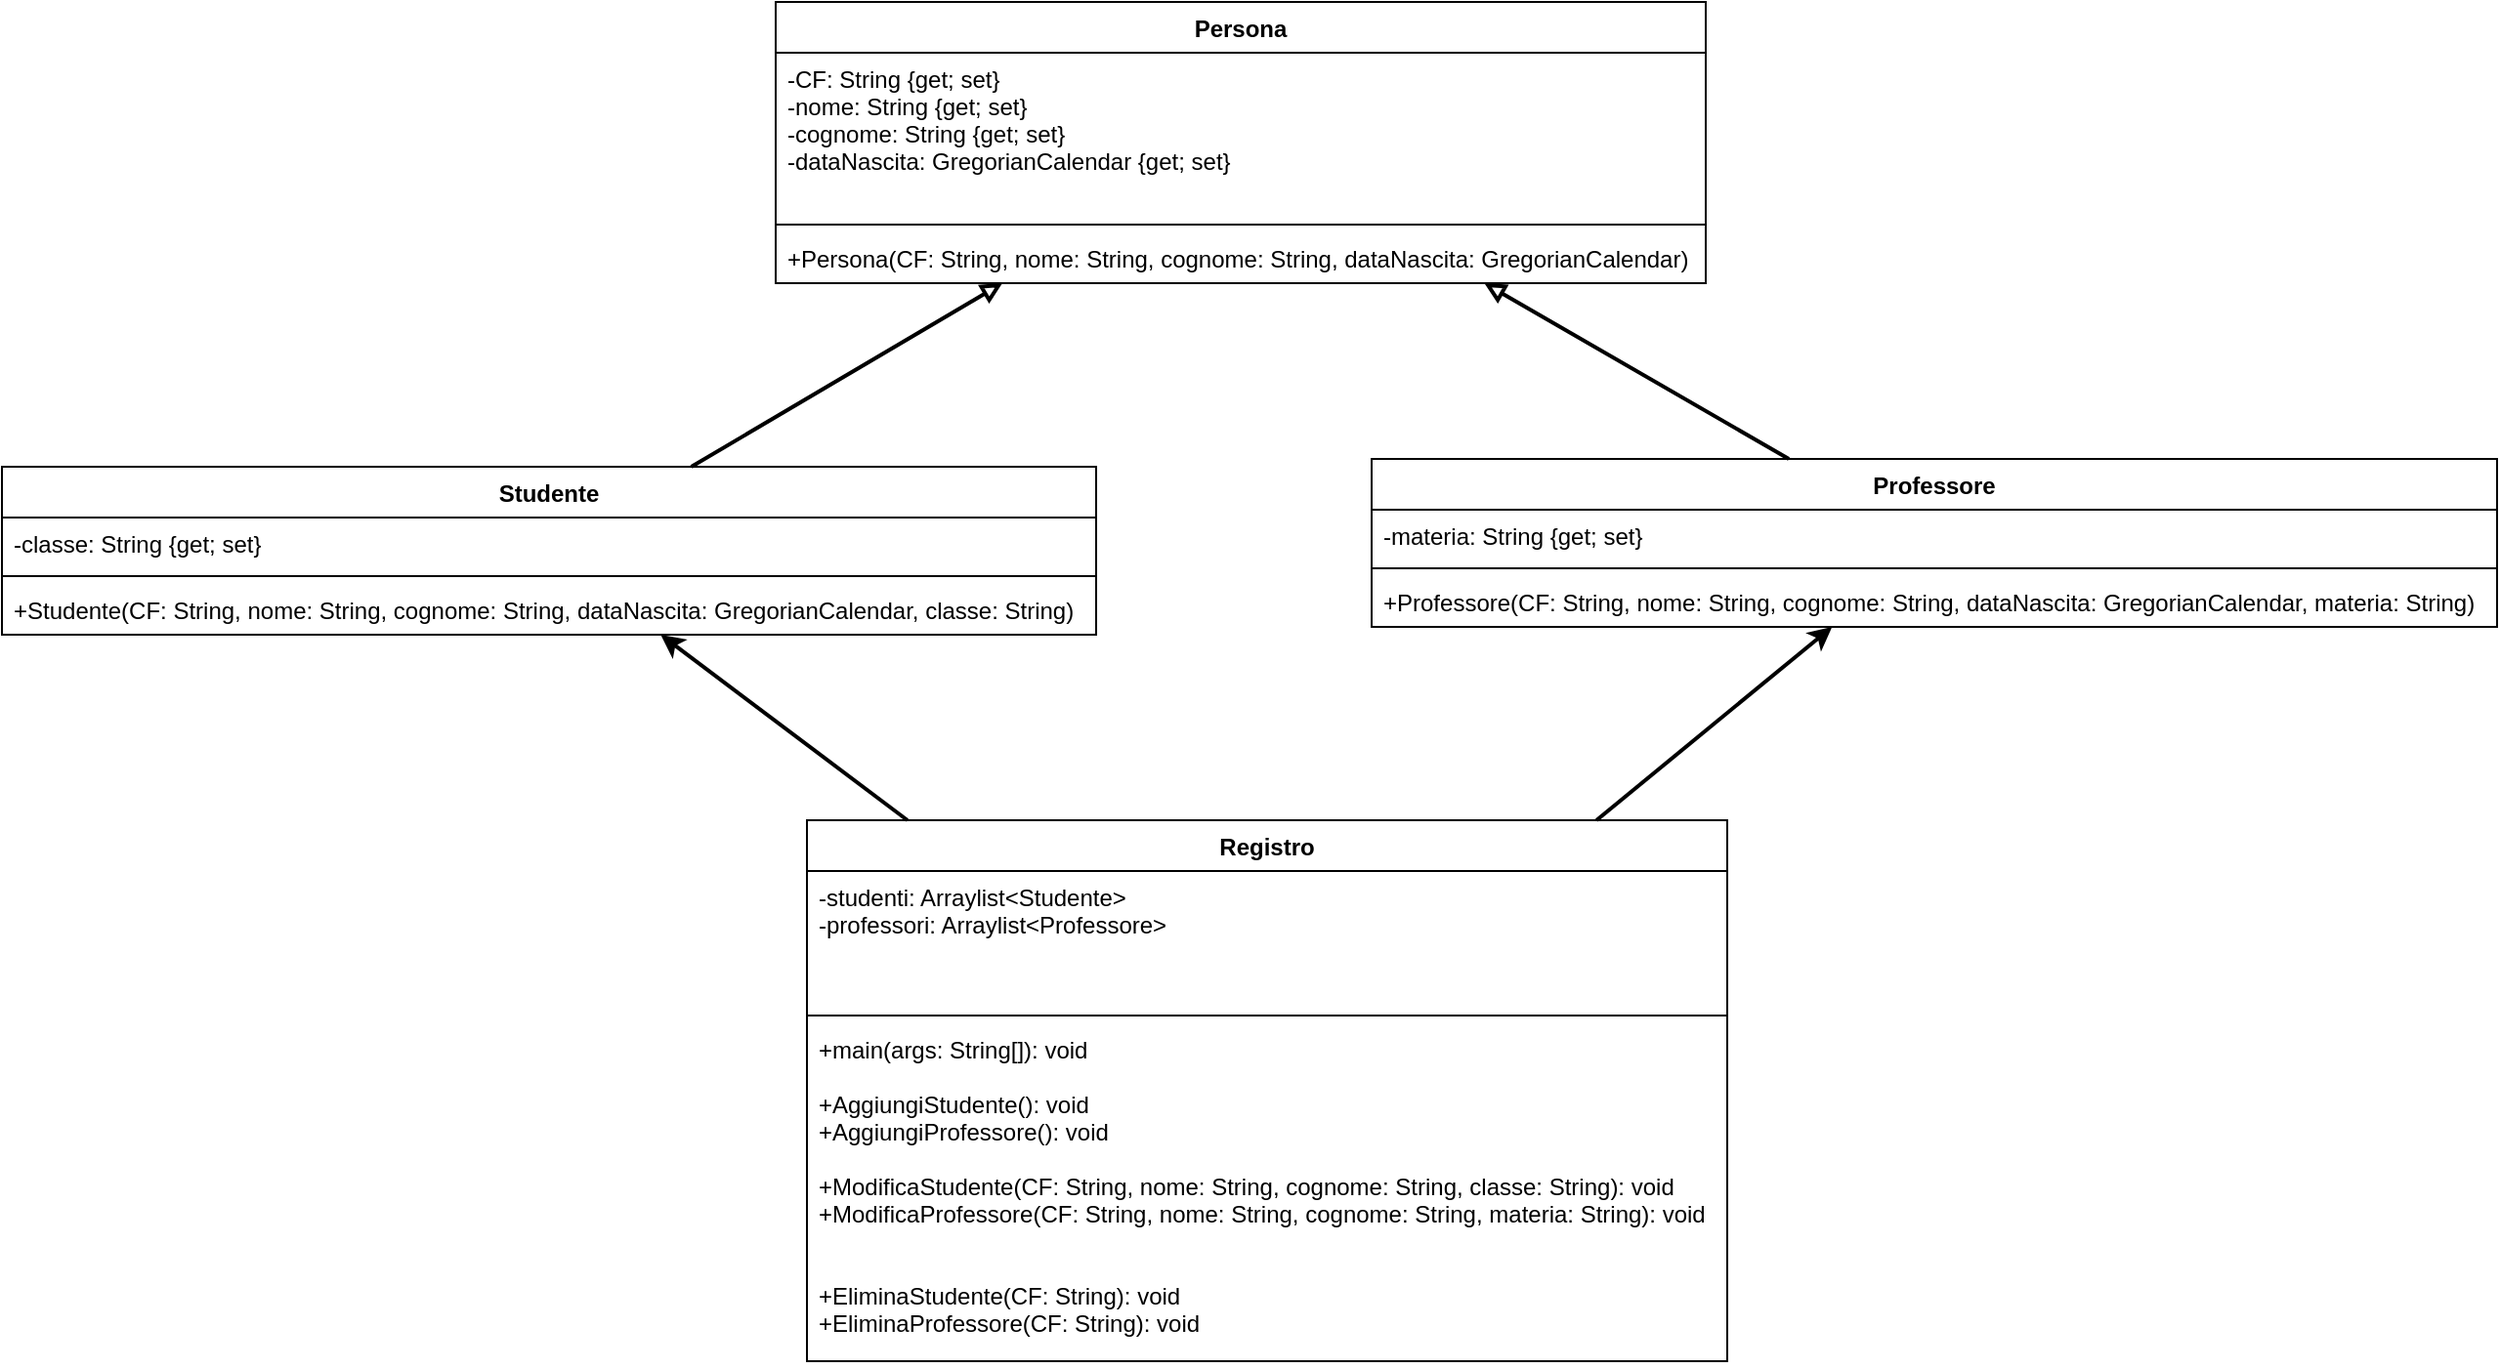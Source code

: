 <mxfile>
    <diagram id="C5RBs43oDa-KdzZeNtuy" name="Page-1">
        <mxGraphModel dx="2103" dy="1168" grid="0" gridSize="10" guides="1" tooltips="1" connect="1" arrows="1" fold="1" page="0" pageScale="1" pageWidth="827" pageHeight="1169" math="0" shadow="0">
            <root>
                <mxCell id="WIyWlLk6GJQsqaUBKTNV-0"/>
                <mxCell id="WIyWlLk6GJQsqaUBKTNV-1" parent="WIyWlLk6GJQsqaUBKTNV-0"/>
                <mxCell id="3E4YJcaUi-_Q7NZZ8Shz-4" value="Persona" style="swimlane;fontStyle=1;align=center;verticalAlign=top;childLayout=stackLayout;horizontal=1;startSize=26;horizontalStack=0;resizeParent=1;resizeParentMax=0;resizeLast=0;collapsible=1;marginBottom=0;" parent="WIyWlLk6GJQsqaUBKTNV-1" vertex="1">
                    <mxGeometry x="-352" y="-70" width="476" height="144" as="geometry"/>
                </mxCell>
                <mxCell id="3E4YJcaUi-_Q7NZZ8Shz-5" value="-CF: String {get; set}&#10;-nome: String {get; set}&#10;-cognome: String {get; set}&#10;-dataNascita: GregorianCalendar {get; set}" style="text;strokeColor=none;fillColor=none;align=left;verticalAlign=top;spacingLeft=4;spacingRight=4;overflow=hidden;rotatable=0;points=[[0,0.5],[1,0.5]];portConstraint=eastwest;" parent="3E4YJcaUi-_Q7NZZ8Shz-4" vertex="1">
                    <mxGeometry y="26" width="476" height="84" as="geometry"/>
                </mxCell>
                <mxCell id="3E4YJcaUi-_Q7NZZ8Shz-6" value="" style="line;strokeWidth=1;fillColor=none;align=left;verticalAlign=middle;spacingTop=-1;spacingLeft=3;spacingRight=3;rotatable=0;labelPosition=right;points=[];portConstraint=eastwest;" parent="3E4YJcaUi-_Q7NZZ8Shz-4" vertex="1">
                    <mxGeometry y="110" width="476" height="8" as="geometry"/>
                </mxCell>
                <mxCell id="3E4YJcaUi-_Q7NZZ8Shz-7" value="+Persona(CF: String, nome: String, cognome: String, dataNascita: GregorianCalendar)" style="text;strokeColor=none;fillColor=none;align=left;verticalAlign=top;spacingLeft=4;spacingRight=4;overflow=hidden;rotatable=0;points=[[0,0.5],[1,0.5]];portConstraint=eastwest;" parent="3E4YJcaUi-_Q7NZZ8Shz-4" vertex="1">
                    <mxGeometry y="118" width="476" height="26" as="geometry"/>
                </mxCell>
                <mxCell id="3E4YJcaUi-_Q7NZZ8Shz-8" value="Studente" style="swimlane;fontStyle=1;align=center;verticalAlign=top;childLayout=stackLayout;horizontal=1;startSize=26;horizontalStack=0;resizeParent=1;resizeParentMax=0;resizeLast=0;collapsible=1;marginBottom=0;" parent="WIyWlLk6GJQsqaUBKTNV-1" vertex="1">
                    <mxGeometry x="-748" y="168" width="560" height="86" as="geometry"/>
                </mxCell>
                <mxCell id="3E4YJcaUi-_Q7NZZ8Shz-9" value="-classe: String {get; set}" style="text;strokeColor=none;fillColor=none;align=left;verticalAlign=top;spacingLeft=4;spacingRight=4;overflow=hidden;rotatable=0;points=[[0,0.5],[1,0.5]];portConstraint=eastwest;" parent="3E4YJcaUi-_Q7NZZ8Shz-8" vertex="1">
                    <mxGeometry y="26" width="560" height="26" as="geometry"/>
                </mxCell>
                <mxCell id="3E4YJcaUi-_Q7NZZ8Shz-10" value="" style="line;strokeWidth=1;fillColor=none;align=left;verticalAlign=middle;spacingTop=-1;spacingLeft=3;spacingRight=3;rotatable=0;labelPosition=right;points=[];portConstraint=eastwest;" parent="3E4YJcaUi-_Q7NZZ8Shz-8" vertex="1">
                    <mxGeometry y="52" width="560" height="8" as="geometry"/>
                </mxCell>
                <mxCell id="3E4YJcaUi-_Q7NZZ8Shz-11" value="+Studente(CF: String, nome: String, cognome: String, dataNascita: GregorianCalendar, classe: String)" style="text;strokeColor=none;fillColor=none;align=left;verticalAlign=top;spacingLeft=4;spacingRight=4;overflow=hidden;rotatable=0;points=[[0,0.5],[1,0.5]];portConstraint=eastwest;" parent="3E4YJcaUi-_Q7NZZ8Shz-8" vertex="1">
                    <mxGeometry y="60" width="560" height="26" as="geometry"/>
                </mxCell>
                <mxCell id="3E4YJcaUi-_Q7NZZ8Shz-12" value="Professore" style="swimlane;fontStyle=1;align=center;verticalAlign=top;childLayout=stackLayout;horizontal=1;startSize=26;horizontalStack=0;resizeParent=1;resizeParentMax=0;resizeLast=0;collapsible=1;marginBottom=0;" parent="WIyWlLk6GJQsqaUBKTNV-1" vertex="1">
                    <mxGeometry x="-47" y="164" width="576" height="86" as="geometry"/>
                </mxCell>
                <mxCell id="3E4YJcaUi-_Q7NZZ8Shz-13" value="-materia: String {get; set}" style="text;strokeColor=none;fillColor=none;align=left;verticalAlign=top;spacingLeft=4;spacingRight=4;overflow=hidden;rotatable=0;points=[[0,0.5],[1,0.5]];portConstraint=eastwest;" parent="3E4YJcaUi-_Q7NZZ8Shz-12" vertex="1">
                    <mxGeometry y="26" width="576" height="26" as="geometry"/>
                </mxCell>
                <mxCell id="3E4YJcaUi-_Q7NZZ8Shz-14" value="" style="line;strokeWidth=1;fillColor=none;align=left;verticalAlign=middle;spacingTop=-1;spacingLeft=3;spacingRight=3;rotatable=0;labelPosition=right;points=[];portConstraint=eastwest;" parent="3E4YJcaUi-_Q7NZZ8Shz-12" vertex="1">
                    <mxGeometry y="52" width="576" height="8" as="geometry"/>
                </mxCell>
                <mxCell id="3E4YJcaUi-_Q7NZZ8Shz-15" value="+Professore(CF: String, nome: String, cognome: String, dataNascita: GregorianCalendar, materia: String)" style="text;strokeColor=none;fillColor=none;align=left;verticalAlign=top;spacingLeft=4;spacingRight=4;overflow=hidden;rotatable=0;points=[[0,0.5],[1,0.5]];portConstraint=eastwest;" parent="3E4YJcaUi-_Q7NZZ8Shz-12" vertex="1">
                    <mxGeometry y="60" width="576" height="26" as="geometry"/>
                </mxCell>
                <mxCell id="3E4YJcaUi-_Q7NZZ8Shz-16" value="" style="endArrow=block;html=1;rounded=0;endFill=0;targetPerimeterSpacing=0;strokeWidth=2;" parent="WIyWlLk6GJQsqaUBKTNV-1" source="3E4YJcaUi-_Q7NZZ8Shz-8" target="3E4YJcaUi-_Q7NZZ8Shz-4" edge="1">
                    <mxGeometry width="50" height="50" relative="1" as="geometry">
                        <mxPoint x="-292" y="365" as="sourcePoint"/>
                        <mxPoint x="-242" y="315" as="targetPoint"/>
                    </mxGeometry>
                </mxCell>
                <mxCell id="3E4YJcaUi-_Q7NZZ8Shz-17" value="" style="endArrow=block;html=1;rounded=0;endFill=0;targetPerimeterSpacing=0;strokeWidth=2;" parent="WIyWlLk6GJQsqaUBKTNV-1" source="3E4YJcaUi-_Q7NZZ8Shz-12" target="3E4YJcaUi-_Q7NZZ8Shz-4" edge="1">
                    <mxGeometry width="50" height="50" relative="1" as="geometry">
                        <mxPoint x="-409.108" y="178" as="sourcePoint"/>
                        <mxPoint x="-253.041" y="84" as="targetPoint"/>
                    </mxGeometry>
                </mxCell>
                <mxCell id="3E4YJcaUi-_Q7NZZ8Shz-18" value="Registro" style="swimlane;fontStyle=1;align=center;verticalAlign=top;childLayout=stackLayout;horizontal=1;startSize=26;horizontalStack=0;resizeParent=1;resizeParentMax=0;resizeLast=0;collapsible=1;marginBottom=0;" parent="WIyWlLk6GJQsqaUBKTNV-1" vertex="1">
                    <mxGeometry x="-336" y="349" width="471" height="277" as="geometry"/>
                </mxCell>
                <mxCell id="3E4YJcaUi-_Q7NZZ8Shz-19" value="-studenti: Arraylist&lt;Studente&gt;&#10;-professori: Arraylist&lt;Professore&gt;" style="text;strokeColor=none;fillColor=none;align=left;verticalAlign=top;spacingLeft=4;spacingRight=4;overflow=hidden;rotatable=0;points=[[0,0.5],[1,0.5]];portConstraint=eastwest;" parent="3E4YJcaUi-_Q7NZZ8Shz-18" vertex="1">
                    <mxGeometry y="26" width="471" height="70" as="geometry"/>
                </mxCell>
                <mxCell id="3E4YJcaUi-_Q7NZZ8Shz-20" value="" style="line;strokeWidth=1;fillColor=none;align=left;verticalAlign=middle;spacingTop=-1;spacingLeft=3;spacingRight=3;rotatable=0;labelPosition=right;points=[];portConstraint=eastwest;" parent="3E4YJcaUi-_Q7NZZ8Shz-18" vertex="1">
                    <mxGeometry y="96" width="471" height="8" as="geometry"/>
                </mxCell>
                <mxCell id="3E4YJcaUi-_Q7NZZ8Shz-21" value="+main(args: String[]): void&#10;&#10;+AggiungiStudente(): void&#10;+AggiungiProfessore(): void&#10;&#10;+ModificaStudente(CF: String, nome: String, cognome: String, classe: String): void&#10;+ModificaProfessore(CF: String, nome: String, cognome: String, materia: String): void&#10;&#10;&#10;+EliminaStudente(CF: String): void&#10;+EliminaProfessore(CF: String): void" style="text;strokeColor=none;fillColor=none;align=left;verticalAlign=top;spacingLeft=4;spacingRight=4;overflow=hidden;rotatable=0;points=[[0,0.5],[1,0.5]];portConstraint=eastwest;" parent="3E4YJcaUi-_Q7NZZ8Shz-18" vertex="1">
                    <mxGeometry y="104" width="471" height="173" as="geometry"/>
                </mxCell>
                <mxCell id="3E4YJcaUi-_Q7NZZ8Shz-22" value="" style="endArrow=classic;html=1;rounded=0;strokeWidth=2;sourcePerimeterSpacing=0;" parent="WIyWlLk6GJQsqaUBKTNV-1" source="3E4YJcaUi-_Q7NZZ8Shz-18" target="3E4YJcaUi-_Q7NZZ8Shz-8" edge="1">
                    <mxGeometry width="50" height="50" relative="1" as="geometry">
                        <mxPoint x="-232" y="364" as="sourcePoint"/>
                        <mxPoint x="-282" y="414" as="targetPoint"/>
                    </mxGeometry>
                </mxCell>
                <mxCell id="3E4YJcaUi-_Q7NZZ8Shz-26" value="" style="endArrow=classic;html=1;rounded=0;strokeWidth=2;targetPerimeterSpacing=0;" parent="WIyWlLk6GJQsqaUBKTNV-1" source="3E4YJcaUi-_Q7NZZ8Shz-18" target="3E4YJcaUi-_Q7NZZ8Shz-12" edge="1">
                    <mxGeometry width="50" height="50" relative="1" as="geometry">
                        <mxPoint x="-84" y="310" as="sourcePoint"/>
                        <mxPoint x="-34" y="260" as="targetPoint"/>
                    </mxGeometry>
                </mxCell>
            </root>
        </mxGraphModel>
    </diagram>
</mxfile>